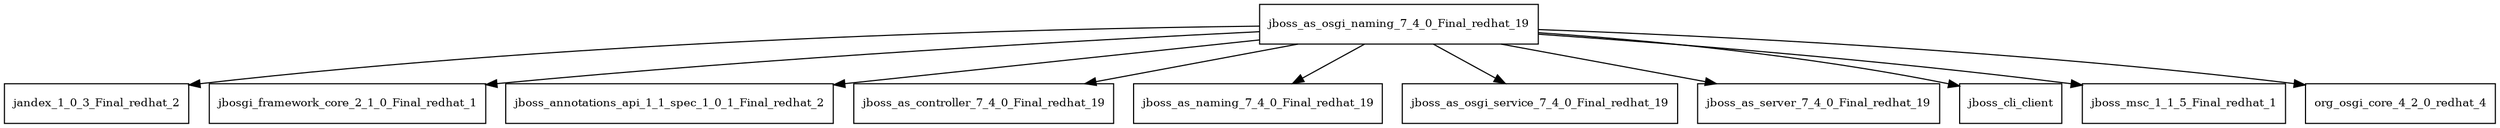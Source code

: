 digraph jboss_as_osgi_naming_7_4_0_Final_redhat_19_dependencies {
  node [shape = box, fontsize=10.0];
  jboss_as_osgi_naming_7_4_0_Final_redhat_19 -> jandex_1_0_3_Final_redhat_2;
  jboss_as_osgi_naming_7_4_0_Final_redhat_19 -> jbosgi_framework_core_2_1_0_Final_redhat_1;
  jboss_as_osgi_naming_7_4_0_Final_redhat_19 -> jboss_annotations_api_1_1_spec_1_0_1_Final_redhat_2;
  jboss_as_osgi_naming_7_4_0_Final_redhat_19 -> jboss_as_controller_7_4_0_Final_redhat_19;
  jboss_as_osgi_naming_7_4_0_Final_redhat_19 -> jboss_as_naming_7_4_0_Final_redhat_19;
  jboss_as_osgi_naming_7_4_0_Final_redhat_19 -> jboss_as_osgi_service_7_4_0_Final_redhat_19;
  jboss_as_osgi_naming_7_4_0_Final_redhat_19 -> jboss_as_server_7_4_0_Final_redhat_19;
  jboss_as_osgi_naming_7_4_0_Final_redhat_19 -> jboss_cli_client;
  jboss_as_osgi_naming_7_4_0_Final_redhat_19 -> jboss_msc_1_1_5_Final_redhat_1;
  jboss_as_osgi_naming_7_4_0_Final_redhat_19 -> org_osgi_core_4_2_0_redhat_4;
}
